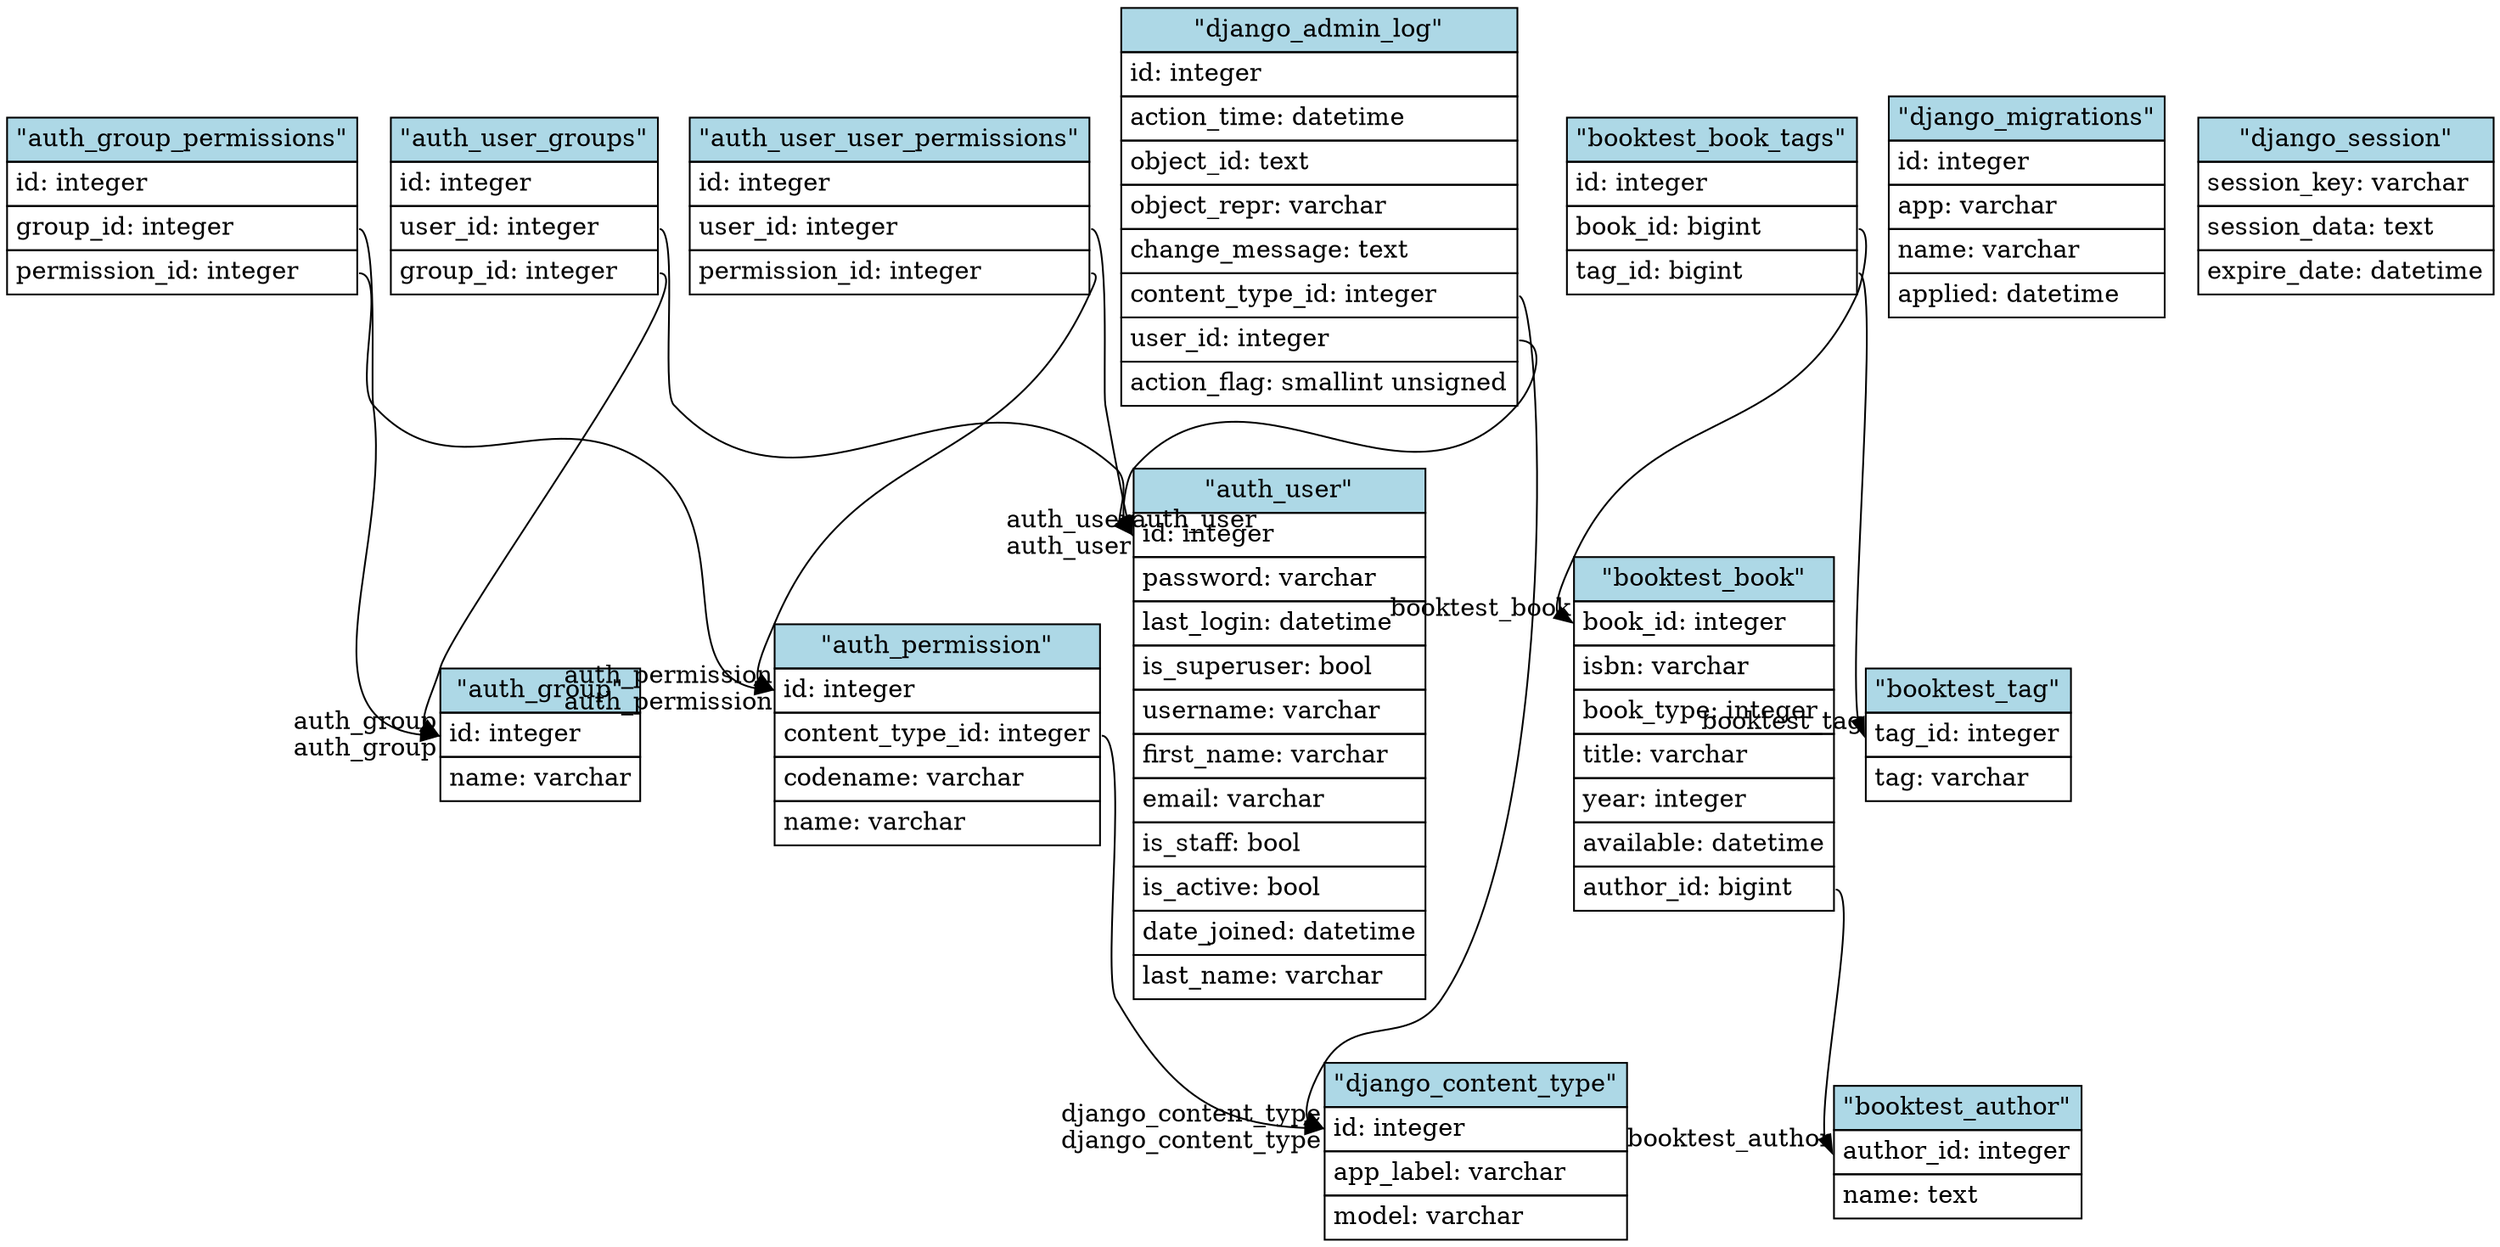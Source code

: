 // Generated by xo.
digraph django_db {
	// Defaults
	node [shape=none, margin=0]
	
	// Nodes (tables)
	"auth_group" [ label=<
		<table border="0" cellborder="1" cellspacing="0" cellpadding="4">
		<tr><td bgcolor="lightblue">"auth_group"</td></tr>
		<tr><td align="left" PORT="id">id: integer</td></tr>
		<tr><td align="left" PORT="name">name: varchar</td></tr>
		</table>> ]
	
	"auth_group_permissions" [ label=<
		<table border="0" cellborder="1" cellspacing="0" cellpadding="4">
		<tr><td bgcolor="lightblue">"auth_group_permissions"</td></tr>
		<tr><td align="left" PORT="id">id: integer</td></tr>
		<tr><td align="left" PORT="group_id">group_id: integer</td></tr>
		<tr><td align="left" PORT="permission_id">permission_id: integer</td></tr>
		</table>> ]
	
	"auth_permission" [ label=<
		<table border="0" cellborder="1" cellspacing="0" cellpadding="4">
		<tr><td bgcolor="lightblue">"auth_permission"</td></tr>
		<tr><td align="left" PORT="id">id: integer</td></tr>
		<tr><td align="left" PORT="content_type_id">content_type_id: integer</td></tr>
		<tr><td align="left" PORT="codename">codename: varchar</td></tr>
		<tr><td align="left" PORT="name">name: varchar</td></tr>
		</table>> ]
	
	"auth_user" [ label=<
		<table border="0" cellborder="1" cellspacing="0" cellpadding="4">
		<tr><td bgcolor="lightblue">"auth_user"</td></tr>
		<tr><td align="left" PORT="id">id: integer</td></tr>
		<tr><td align="left" PORT="password">password: varchar</td></tr>
		<tr><td align="left" PORT="last_login">last_login: datetime</td></tr>
		<tr><td align="left" PORT="is_superuser">is_superuser: bool</td></tr>
		<tr><td align="left" PORT="username">username: varchar</td></tr>
		<tr><td align="left" PORT="first_name">first_name: varchar</td></tr>
		<tr><td align="left" PORT="email">email: varchar</td></tr>
		<tr><td align="left" PORT="is_staff">is_staff: bool</td></tr>
		<tr><td align="left" PORT="is_active">is_active: bool</td></tr>
		<tr><td align="left" PORT="date_joined">date_joined: datetime</td></tr>
		<tr><td align="left" PORT="last_name">last_name: varchar</td></tr>
		</table>> ]
	
	"auth_user_groups" [ label=<
		<table border="0" cellborder="1" cellspacing="0" cellpadding="4">
		<tr><td bgcolor="lightblue">"auth_user_groups"</td></tr>
		<tr><td align="left" PORT="id">id: integer</td></tr>
		<tr><td align="left" PORT="user_id">user_id: integer</td></tr>
		<tr><td align="left" PORT="group_id">group_id: integer</td></tr>
		</table>> ]
	
	"auth_user_user_permissions" [ label=<
		<table border="0" cellborder="1" cellspacing="0" cellpadding="4">
		<tr><td bgcolor="lightblue">"auth_user_user_permissions"</td></tr>
		<tr><td align="left" PORT="id">id: integer</td></tr>
		<tr><td align="left" PORT="user_id">user_id: integer</td></tr>
		<tr><td align="left" PORT="permission_id">permission_id: integer</td></tr>
		</table>> ]
	
	"booktest_author" [ label=<
		<table border="0" cellborder="1" cellspacing="0" cellpadding="4">
		<tr><td bgcolor="lightblue">"booktest_author"</td></tr>
		<tr><td align="left" PORT="author_id">author_id: integer</td></tr>
		<tr><td align="left" PORT="name">name: text</td></tr>
		</table>> ]
	
	"booktest_book" [ label=<
		<table border="0" cellborder="1" cellspacing="0" cellpadding="4">
		<tr><td bgcolor="lightblue">"booktest_book"</td></tr>
		<tr><td align="left" PORT="book_id">book_id: integer</td></tr>
		<tr><td align="left" PORT="isbn">isbn: varchar</td></tr>
		<tr><td align="left" PORT="book_type">book_type: integer</td></tr>
		<tr><td align="left" PORT="title">title: varchar</td></tr>
		<tr><td align="left" PORT="year">year: integer</td></tr>
		<tr><td align="left" PORT="available">available: datetime</td></tr>
		<tr><td align="left" PORT="author_id">author_id: bigint</td></tr>
		</table>> ]
	
	"booktest_book_tags" [ label=<
		<table border="0" cellborder="1" cellspacing="0" cellpadding="4">
		<tr><td bgcolor="lightblue">"booktest_book_tags"</td></tr>
		<tr><td align="left" PORT="id">id: integer</td></tr>
		<tr><td align="left" PORT="book_id">book_id: bigint</td></tr>
		<tr><td align="left" PORT="tag_id">tag_id: bigint</td></tr>
		</table>> ]
	
	"booktest_tag" [ label=<
		<table border="0" cellborder="1" cellspacing="0" cellpadding="4">
		<tr><td bgcolor="lightblue">"booktest_tag"</td></tr>
		<tr><td align="left" PORT="tag_id">tag_id: integer</td></tr>
		<tr><td align="left" PORT="tag">tag: varchar</td></tr>
		</table>> ]
	
	"django_admin_log" [ label=<
		<table border="0" cellborder="1" cellspacing="0" cellpadding="4">
		<tr><td bgcolor="lightblue">"django_admin_log"</td></tr>
		<tr><td align="left" PORT="id">id: integer</td></tr>
		<tr><td align="left" PORT="action_time">action_time: datetime</td></tr>
		<tr><td align="left" PORT="object_id">object_id: text</td></tr>
		<tr><td align="left" PORT="object_repr">object_repr: varchar</td></tr>
		<tr><td align="left" PORT="change_message">change_message: text</td></tr>
		<tr><td align="left" PORT="content_type_id">content_type_id: integer</td></tr>
		<tr><td align="left" PORT="user_id">user_id: integer</td></tr>
		<tr><td align="left" PORT="action_flag">action_flag: smallint unsigned</td></tr>
		</table>> ]
	
	"django_content_type" [ label=<
		<table border="0" cellborder="1" cellspacing="0" cellpadding="4">
		<tr><td bgcolor="lightblue">"django_content_type"</td></tr>
		<tr><td align="left" PORT="id">id: integer</td></tr>
		<tr><td align="left" PORT="app_label">app_label: varchar</td></tr>
		<tr><td align="left" PORT="model">model: varchar</td></tr>
		</table>> ]
	
	"django_migrations" [ label=<
		<table border="0" cellborder="1" cellspacing="0" cellpadding="4">
		<tr><td bgcolor="lightblue">"django_migrations"</td></tr>
		<tr><td align="left" PORT="id">id: integer</td></tr>
		<tr><td align="left" PORT="app">app: varchar</td></tr>
		<tr><td align="left" PORT="name">name: varchar</td></tr>
		<tr><td align="left" PORT="applied">applied: datetime</td></tr>
		</table>> ]
	
	"django_session" [ label=<
		<table border="0" cellborder="1" cellspacing="0" cellpadding="4">
		<tr><td bgcolor="lightblue">"django_session"</td></tr>
		<tr><td align="left" PORT="session_key">session_key: varchar</td></tr>
		<tr><td align="left" PORT="session_data">session_data: text</td></tr>
		<tr><td align="left" PORT="expire_date">expire_date: datetime</td></tr>
		</table>> ]
	
	"auth_group_permissions":"group_id":e -> "auth_group":"id":w [
		headlabel="auth_group"]
	"auth_group_permissions":"permission_id":e -> "auth_permission":"id":w [
		headlabel="auth_permission"]
	"auth_permission":"content_type_id":e -> "django_content_type":"id":w [
		headlabel="django_content_type"]
	"auth_user_groups":"group_id":e -> "auth_group":"id":w [
		headlabel="auth_group"]
	"auth_user_groups":"user_id":e -> "auth_user":"id":w [
		headlabel="auth_user"]
	"auth_user_user_permissions":"permission_id":e -> "auth_permission":"id":w [
		headlabel="auth_permission"]
	"auth_user_user_permissions":"user_id":e -> "auth_user":"id":w [
		headlabel="auth_user"]
	"booktest_book":"author_id":e -> "booktest_author":"author_id":w [
		headlabel="booktest_author"]
	"booktest_book_tags":"book_id":e -> "booktest_book":"book_id":w [
		headlabel="booktest_book"]
	"booktest_book_tags":"tag_id":e -> "booktest_tag":"tag_id":w [
		headlabel="booktest_tag"]
	"django_admin_log":"content_type_id":e -> "django_content_type":"id":w [
		headlabel="django_content_type"]
	"django_admin_log":"user_id":e -> "auth_user":"id":w [
		headlabel="auth_user"]
}
